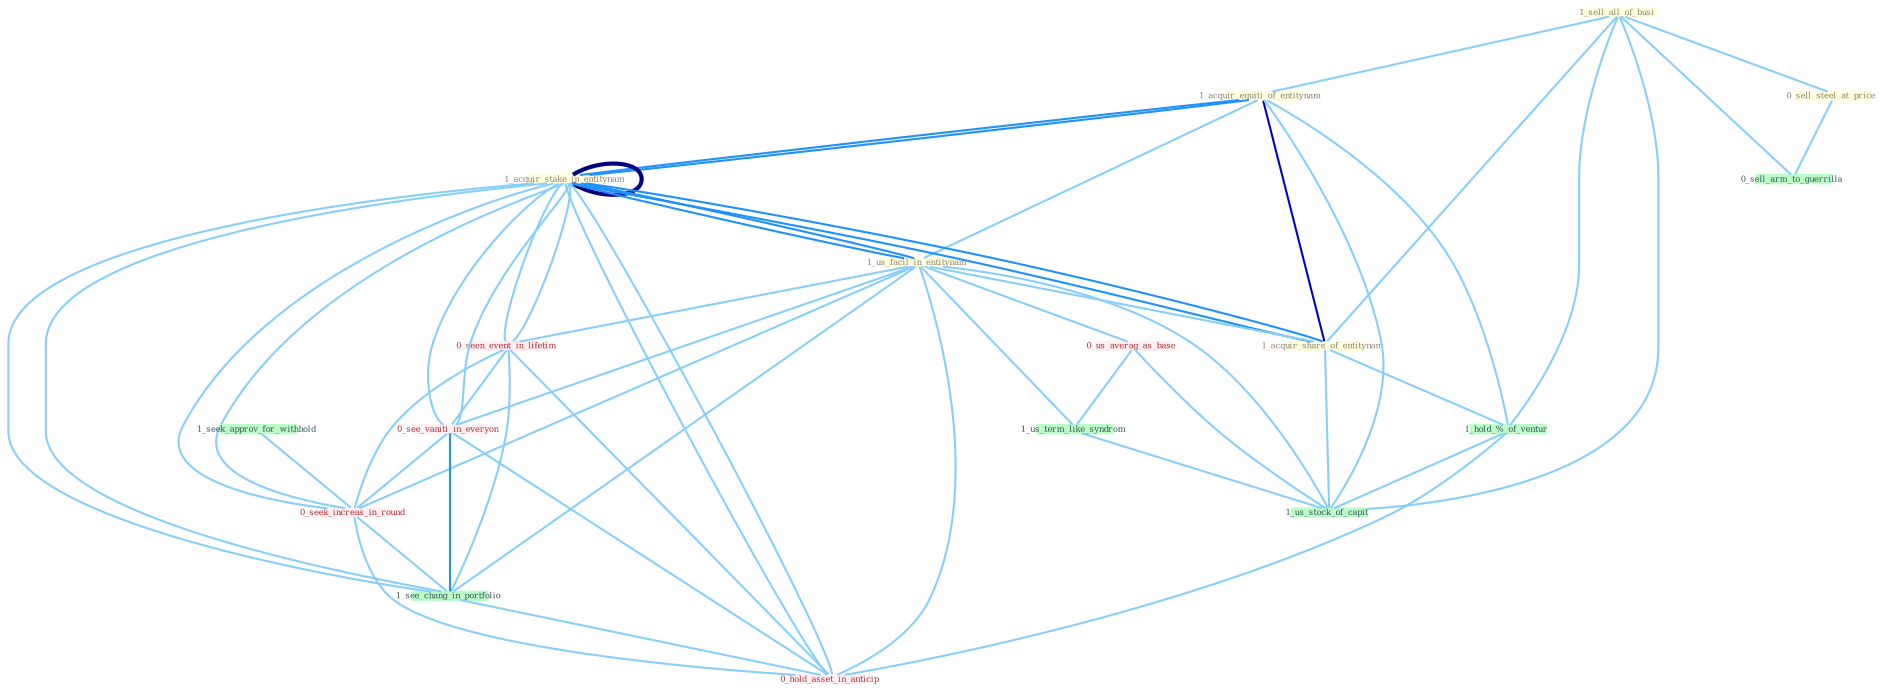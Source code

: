 Graph G{ 
    node
    [shape=polygon,style=filled,width=.5,height=.06,color="#BDFCC9",fixedsize=true,fontsize=4,
    fontcolor="#2f4f4f"];
    {node
    [color="#ffffe0", fontcolor="#8b7d6b"] "1_sell_all_of_busi " "1_acquir_equiti_of_entitynam " "1_acquir_stake_in_entitynam " "1_us_facil_in_entitynam " "0_sell_steel_at_price " "1_acquir_share_of_entitynam " "1_acquir_stake_in_entitynam "}
{node [color="#fff0f5", fontcolor="#b22222"] "0_seen_event_in_lifetim " "0_us_averag_as_base " "0_see_vaniti_in_everyon " "0_seek_increas_in_round " "0_hold_asset_in_anticip "}
edge [color="#B0E2FF"];

	"1_sell_all_of_busi " -- "1_acquir_equiti_of_entitynam " [w="1", color="#87cefa" ];
	"1_sell_all_of_busi " -- "0_sell_steel_at_price " [w="1", color="#87cefa" ];
	"1_sell_all_of_busi " -- "1_acquir_share_of_entitynam " [w="1", color="#87cefa" ];
	"1_sell_all_of_busi " -- "1_hold_%_of_ventur " [w="1", color="#87cefa" ];
	"1_sell_all_of_busi " -- "0_sell_arm_to_guerrilla " [w="1", color="#87cefa" ];
	"1_sell_all_of_busi " -- "1_us_stock_of_capit " [w="1", color="#87cefa" ];
	"1_acquir_equiti_of_entitynam " -- "1_acquir_stake_in_entitynam " [w="2", color="#1e90ff" , len=0.8];
	"1_acquir_equiti_of_entitynam " -- "1_us_facil_in_entitynam " [w="1", color="#87cefa" ];
	"1_acquir_equiti_of_entitynam " -- "1_acquir_share_of_entitynam " [w="3", color="#0000cd" , len=0.6];
	"1_acquir_equiti_of_entitynam " -- "1_acquir_stake_in_entitynam " [w="2", color="#1e90ff" , len=0.8];
	"1_acquir_equiti_of_entitynam " -- "1_hold_%_of_ventur " [w="1", color="#87cefa" ];
	"1_acquir_equiti_of_entitynam " -- "1_us_stock_of_capit " [w="1", color="#87cefa" ];
	"1_acquir_stake_in_entitynam " -- "1_us_facil_in_entitynam " [w="2", color="#1e90ff" , len=0.8];
	"1_acquir_stake_in_entitynam " -- "1_acquir_share_of_entitynam " [w="2", color="#1e90ff" , len=0.8];
	"1_acquir_stake_in_entitynam " -- "1_acquir_stake_in_entitynam " [w="4", style=bold, color="#000080", len=0.4];
	"1_acquir_stake_in_entitynam " -- "0_seen_event_in_lifetim " [w="1", color="#87cefa" ];
	"1_acquir_stake_in_entitynam " -- "0_see_vaniti_in_everyon " [w="1", color="#87cefa" ];
	"1_acquir_stake_in_entitynam " -- "0_seek_increas_in_round " [w="1", color="#87cefa" ];
	"1_acquir_stake_in_entitynam " -- "1_see_chang_in_portfolio " [w="1", color="#87cefa" ];
	"1_acquir_stake_in_entitynam " -- "0_hold_asset_in_anticip " [w="1", color="#87cefa" ];
	"1_us_facil_in_entitynam " -- "1_acquir_share_of_entitynam " [w="1", color="#87cefa" ];
	"1_us_facil_in_entitynam " -- "1_acquir_stake_in_entitynam " [w="2", color="#1e90ff" , len=0.8];
	"1_us_facil_in_entitynam " -- "0_seen_event_in_lifetim " [w="1", color="#87cefa" ];
	"1_us_facil_in_entitynam " -- "0_us_averag_as_base " [w="1", color="#87cefa" ];
	"1_us_facil_in_entitynam " -- "1_us_term_like_syndrom " [w="1", color="#87cefa" ];
	"1_us_facil_in_entitynam " -- "0_see_vaniti_in_everyon " [w="1", color="#87cefa" ];
	"1_us_facil_in_entitynam " -- "0_seek_increas_in_round " [w="1", color="#87cefa" ];
	"1_us_facil_in_entitynam " -- "1_us_stock_of_capit " [w="1", color="#87cefa" ];
	"1_us_facil_in_entitynam " -- "1_see_chang_in_portfolio " [w="1", color="#87cefa" ];
	"1_us_facil_in_entitynam " -- "0_hold_asset_in_anticip " [w="1", color="#87cefa" ];
	"0_sell_steel_at_price " -- "0_sell_arm_to_guerrilla " [w="1", color="#87cefa" ];
	"1_acquir_share_of_entitynam " -- "1_acquir_stake_in_entitynam " [w="2", color="#1e90ff" , len=0.8];
	"1_acquir_share_of_entitynam " -- "1_hold_%_of_ventur " [w="1", color="#87cefa" ];
	"1_acquir_share_of_entitynam " -- "1_us_stock_of_capit " [w="1", color="#87cefa" ];
	"1_acquir_stake_in_entitynam " -- "0_seen_event_in_lifetim " [w="1", color="#87cefa" ];
	"1_acquir_stake_in_entitynam " -- "0_see_vaniti_in_everyon " [w="1", color="#87cefa" ];
	"1_acquir_stake_in_entitynam " -- "0_seek_increas_in_round " [w="1", color="#87cefa" ];
	"1_acquir_stake_in_entitynam " -- "1_see_chang_in_portfolio " [w="1", color="#87cefa" ];
	"1_acquir_stake_in_entitynam " -- "0_hold_asset_in_anticip " [w="1", color="#87cefa" ];
	"0_seen_event_in_lifetim " -- "0_see_vaniti_in_everyon " [w="1", color="#87cefa" ];
	"0_seen_event_in_lifetim " -- "0_seek_increas_in_round " [w="1", color="#87cefa" ];
	"0_seen_event_in_lifetim " -- "1_see_chang_in_portfolio " [w="1", color="#87cefa" ];
	"0_seen_event_in_lifetim " -- "0_hold_asset_in_anticip " [w="1", color="#87cefa" ];
	"0_us_averag_as_base " -- "1_us_term_like_syndrom " [w="1", color="#87cefa" ];
	"0_us_averag_as_base " -- "1_us_stock_of_capit " [w="1", color="#87cefa" ];
	"1_us_term_like_syndrom " -- "1_us_stock_of_capit " [w="1", color="#87cefa" ];
	"1_seek_approv_for_withhold " -- "0_seek_increas_in_round " [w="1", color="#87cefa" ];
	"1_hold_%_of_ventur " -- "1_us_stock_of_capit " [w="1", color="#87cefa" ];
	"1_hold_%_of_ventur " -- "0_hold_asset_in_anticip " [w="1", color="#87cefa" ];
	"0_see_vaniti_in_everyon " -- "0_seek_increas_in_round " [w="1", color="#87cefa" ];
	"0_see_vaniti_in_everyon " -- "1_see_chang_in_portfolio " [w="2", color="#1e90ff" , len=0.8];
	"0_see_vaniti_in_everyon " -- "0_hold_asset_in_anticip " [w="1", color="#87cefa" ];
	"0_seek_increas_in_round " -- "1_see_chang_in_portfolio " [w="1", color="#87cefa" ];
	"0_seek_increas_in_round " -- "0_hold_asset_in_anticip " [w="1", color="#87cefa" ];
	"1_see_chang_in_portfolio " -- "0_hold_asset_in_anticip " [w="1", color="#87cefa" ];
}